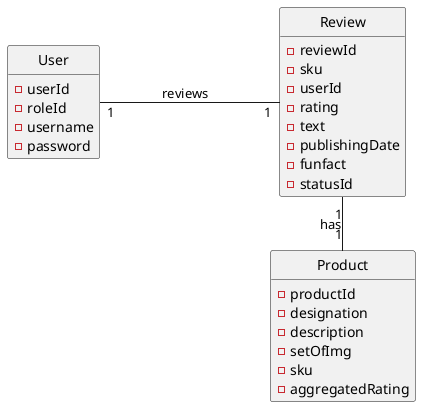 @startuml
'https://plantuml.com/class-diagram

hide circle
hide methods
left to right direction


class Product {
    - productId
    - designation
    - description
    - setOfImg
    - sku
    - aggregatedRating
}

class Review {
     - reviewId
     - sku
     - userId
     - rating
     - text
     - publishingDate
     - funfact
     - statusId
}

class User {
    - userId
    - roleId
    - username
    - password
}


User "1" -down-- "1" Review: reviews
Review "1" -right-- "1" Product: has

@enduml
